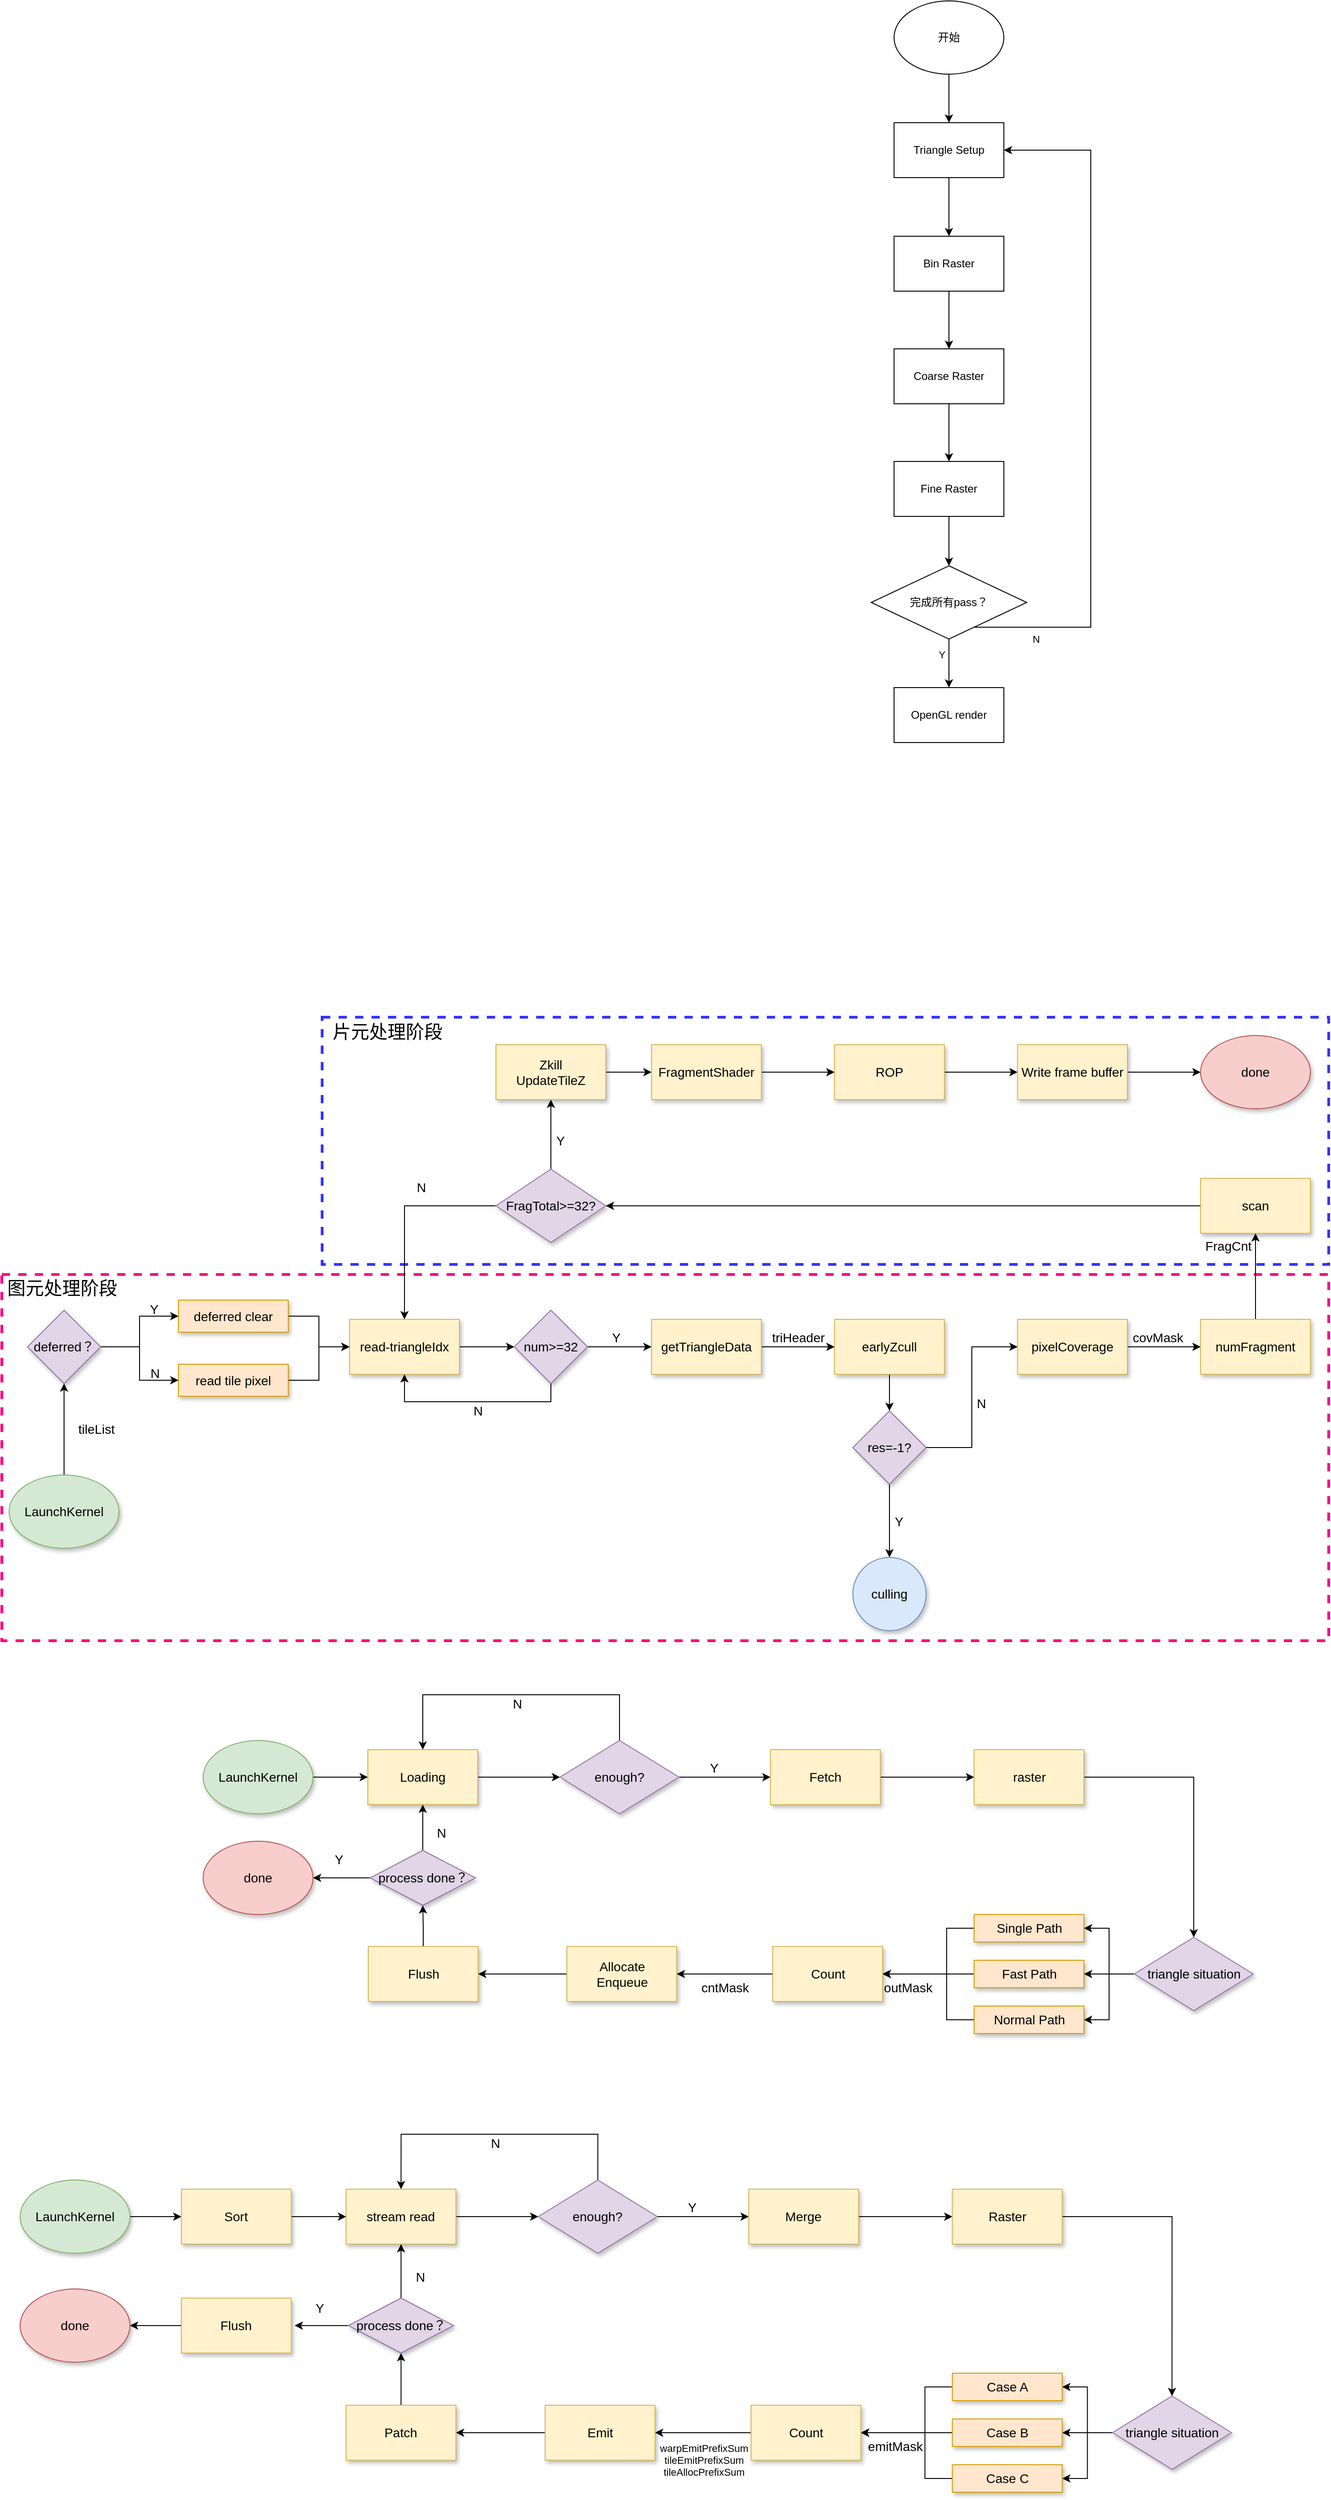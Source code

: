<mxfile version="24.4.0" type="github">
  <diagram name="第 1 页" id="T6Q55vg58bslfouwRuF3">
    <mxGraphModel dx="2853" dy="3483" grid="1" gridSize="10" guides="1" tooltips="1" connect="1" arrows="1" fold="1" page="1" pageScale="1" pageWidth="827" pageHeight="1169" math="0" shadow="0">
      <root>
        <mxCell id="0" />
        <mxCell id="1" parent="0" />
        <mxCell id="cYD1kUWtaqBJWbCLBcX3-14" value="" style="rounded=0;whiteSpace=wrap;html=1;gradientColor=none;fillColor=none;dashed=1;strokeWidth=3;strokeColor=#FF0080;" parent="1" vertex="1">
          <mxGeometry x="-380" y="191" width="1450" height="400" as="geometry" />
        </mxCell>
        <mxCell id="cYD1kUWtaqBJWbCLBcX3-15" value="" style="rounded=0;whiteSpace=wrap;html=1;gradientColor=none;fillColor=none;dashed=1;strokeWidth=3;strokeColor=#3333FF;" parent="1" vertex="1">
          <mxGeometry x="-30" y="-90" width="1100" height="270" as="geometry" />
        </mxCell>
        <mxCell id="O7zSQvzKoPBCbMSIORTm-7" value="" style="edgeStyle=orthogonalEdgeStyle;rounded=0;orthogonalLoop=1;jettySize=auto;html=1;fontSize=14;" parent="1" source="O7zSQvzKoPBCbMSIORTm-1" target="O7zSQvzKoPBCbMSIORTm-6" edge="1">
          <mxGeometry relative="1" as="geometry" />
        </mxCell>
        <mxCell id="O7zSQvzKoPBCbMSIORTm-1" value="read-triangleIdx" style="rounded=0;whiteSpace=wrap;html=1;fillColor=#fff2cc;strokeColor=#d6b656;shadow=1;fontSize=14;" parent="1" vertex="1">
          <mxGeometry y="240" width="120" height="60" as="geometry" />
        </mxCell>
        <mxCell id="O7zSQvzKoPBCbMSIORTm-14" value="" style="edgeStyle=orthogonalEdgeStyle;rounded=0;orthogonalLoop=1;jettySize=auto;html=1;fontSize=14;" parent="1" source="O7zSQvzKoPBCbMSIORTm-2" target="O7zSQvzKoPBCbMSIORTm-13" edge="1">
          <mxGeometry relative="1" as="geometry" />
        </mxCell>
        <mxCell id="O7zSQvzKoPBCbMSIORTm-20" value="triHeader" style="edgeLabel;html=1;align=center;verticalAlign=middle;resizable=0;points=[];labelBackgroundColor=none;fontSize=14;" parent="O7zSQvzKoPBCbMSIORTm-14" vertex="1" connectable="0">
          <mxGeometry x="-0.121" y="2" relative="1" as="geometry">
            <mxPoint x="5" y="-8" as="offset" />
          </mxGeometry>
        </mxCell>
        <mxCell id="O7zSQvzKoPBCbMSIORTm-2" value="getTriangleData" style="rounded=0;whiteSpace=wrap;html=1;fillColor=#fff2cc;strokeColor=#d6b656;shadow=1;fontSize=14;" parent="1" vertex="1">
          <mxGeometry x="330" y="240" width="120" height="60" as="geometry" />
        </mxCell>
        <mxCell id="O7zSQvzKoPBCbMSIORTm-8" style="edgeStyle=orthogonalEdgeStyle;rounded=0;orthogonalLoop=1;jettySize=auto;html=1;entryX=0.5;entryY=1;entryDx=0;entryDy=0;exitX=0.5;exitY=1;exitDx=0;exitDy=0;fontSize=14;" parent="1" source="O7zSQvzKoPBCbMSIORTm-6" target="O7zSQvzKoPBCbMSIORTm-1" edge="1">
          <mxGeometry relative="1" as="geometry">
            <mxPoint x="250" y="320" as="sourcePoint" />
            <mxPoint x="90" y="350" as="targetPoint" />
          </mxGeometry>
        </mxCell>
        <mxCell id="O7zSQvzKoPBCbMSIORTm-10" value="N" style="edgeLabel;html=1;align=center;verticalAlign=middle;resizable=0;points=[];labelBackgroundColor=none;fontSize=14;" parent="O7zSQvzKoPBCbMSIORTm-8" vertex="1" connectable="0">
          <mxGeometry x="0.051" y="-3" relative="1" as="geometry">
            <mxPoint x="10" y="13" as="offset" />
          </mxGeometry>
        </mxCell>
        <mxCell id="O7zSQvzKoPBCbMSIORTm-11" value="" style="edgeStyle=orthogonalEdgeStyle;rounded=0;orthogonalLoop=1;jettySize=auto;html=1;fontSize=14;" parent="1" source="O7zSQvzKoPBCbMSIORTm-6" target="O7zSQvzKoPBCbMSIORTm-2" edge="1">
          <mxGeometry relative="1" as="geometry" />
        </mxCell>
        <mxCell id="O7zSQvzKoPBCbMSIORTm-12" value="Y" style="edgeLabel;html=1;align=center;verticalAlign=middle;resizable=0;points=[];labelBackgroundColor=none;fontSize=14;" parent="O7zSQvzKoPBCbMSIORTm-11" vertex="1" connectable="0">
          <mxGeometry x="0.065" y="-1" relative="1" as="geometry">
            <mxPoint x="-7" y="-11" as="offset" />
          </mxGeometry>
        </mxCell>
        <mxCell id="O7zSQvzKoPBCbMSIORTm-6" value="num&amp;gt;=32" style="rhombus;whiteSpace=wrap;html=1;rounded=0;fillColor=#e1d5e7;strokeColor=#9673a6;shadow=1;fontSize=14;" parent="1" vertex="1">
          <mxGeometry x="180" y="230" width="80" height="80" as="geometry" />
        </mxCell>
        <mxCell id="O7zSQvzKoPBCbMSIORTm-19" value="" style="edgeStyle=orthogonalEdgeStyle;rounded=0;orthogonalLoop=1;jettySize=auto;html=1;fontSize=14;" parent="1" source="O7zSQvzKoPBCbMSIORTm-13" target="O7zSQvzKoPBCbMSIORTm-18" edge="1">
          <mxGeometry relative="1" as="geometry" />
        </mxCell>
        <mxCell id="O7zSQvzKoPBCbMSIORTm-13" value="earlyZcull" style="rounded=0;whiteSpace=wrap;html=1;fillColor=#fff2cc;strokeColor=#d6b656;shadow=1;fontSize=14;" parent="1" vertex="1">
          <mxGeometry x="530" y="240" width="120" height="60" as="geometry" />
        </mxCell>
        <mxCell id="O7zSQvzKoPBCbMSIORTm-27" value="" style="edgeStyle=orthogonalEdgeStyle;rounded=0;orthogonalLoop=1;jettySize=auto;html=1;fontSize=14;" parent="1" source="O7zSQvzKoPBCbMSIORTm-15" target="O7zSQvzKoPBCbMSIORTm-26" edge="1">
          <mxGeometry relative="1" as="geometry" />
        </mxCell>
        <mxCell id="O7zSQvzKoPBCbMSIORTm-28" value="covMask" style="edgeLabel;html=1;align=center;verticalAlign=middle;resizable=0;points=[];labelBackgroundColor=none;fontSize=14;" parent="O7zSQvzKoPBCbMSIORTm-27" vertex="1" connectable="0">
          <mxGeometry x="-0.172" y="-1" relative="1" as="geometry">
            <mxPoint y="-11" as="offset" />
          </mxGeometry>
        </mxCell>
        <mxCell id="O7zSQvzKoPBCbMSIORTm-15" value="pixelCoverage" style="rounded=0;whiteSpace=wrap;html=1;fillColor=#fff2cc;strokeColor=#d6b656;shadow=1;fontSize=14;" parent="1" vertex="1">
          <mxGeometry x="730" y="240" width="120" height="60" as="geometry" />
        </mxCell>
        <mxCell id="O7zSQvzKoPBCbMSIORTm-21" style="edgeStyle=orthogonalEdgeStyle;rounded=0;orthogonalLoop=1;jettySize=auto;html=1;entryX=0;entryY=0.5;entryDx=0;entryDy=0;fontSize=14;" parent="1" source="O7zSQvzKoPBCbMSIORTm-18" target="O7zSQvzKoPBCbMSIORTm-15" edge="1">
          <mxGeometry relative="1" as="geometry">
            <mxPoint x="710" y="320" as="targetPoint" />
          </mxGeometry>
        </mxCell>
        <mxCell id="O7zSQvzKoPBCbMSIORTm-25" value="N" style="edgeLabel;html=1;align=center;verticalAlign=middle;resizable=0;points=[];labelBackgroundColor=none;fontSize=14;" parent="O7zSQvzKoPBCbMSIORTm-21" vertex="1" connectable="0">
          <mxGeometry x="-0.064" y="-1" relative="1" as="geometry">
            <mxPoint x="9" as="offset" />
          </mxGeometry>
        </mxCell>
        <mxCell id="O7zSQvzKoPBCbMSIORTm-23" value="" style="edgeStyle=orthogonalEdgeStyle;rounded=0;orthogonalLoop=1;jettySize=auto;html=1;fontSize=14;" parent="1" source="O7zSQvzKoPBCbMSIORTm-18" target="O7zSQvzKoPBCbMSIORTm-22" edge="1">
          <mxGeometry relative="1" as="geometry" />
        </mxCell>
        <mxCell id="O7zSQvzKoPBCbMSIORTm-24" value="Y" style="edgeLabel;html=1;align=center;verticalAlign=middle;resizable=0;points=[];labelBackgroundColor=none;fontSize=14;" parent="O7zSQvzKoPBCbMSIORTm-23" vertex="1" connectable="0">
          <mxGeometry x="0.007" relative="1" as="geometry">
            <mxPoint x="10" as="offset" />
          </mxGeometry>
        </mxCell>
        <mxCell id="O7zSQvzKoPBCbMSIORTm-18" value="res=-1?" style="rhombus;whiteSpace=wrap;html=1;rounded=0;fillColor=#e1d5e7;strokeColor=#9673a6;shadow=1;fontSize=14;" parent="1" vertex="1">
          <mxGeometry x="550" y="340" width="80" height="80" as="geometry" />
        </mxCell>
        <mxCell id="O7zSQvzKoPBCbMSIORTm-22" value="culling" style="ellipse;whiteSpace=wrap;html=1;rounded=0;fillColor=#dae8fc;strokeColor=#6c8ebf;shadow=1;fontSize=14;" parent="1" vertex="1">
          <mxGeometry x="550" y="500" width="80" height="80" as="geometry" />
        </mxCell>
        <mxCell id="O7zSQvzKoPBCbMSIORTm-30" value="" style="edgeStyle=orthogonalEdgeStyle;rounded=0;orthogonalLoop=1;jettySize=auto;html=1;fontSize=14;" parent="1" source="O7zSQvzKoPBCbMSIORTm-26" target="O7zSQvzKoPBCbMSIORTm-29" edge="1">
          <mxGeometry relative="1" as="geometry" />
        </mxCell>
        <mxCell id="O7zSQvzKoPBCbMSIORTm-31" value="FragCnt" style="edgeLabel;html=1;align=center;verticalAlign=middle;resizable=0;points=[];labelBackgroundColor=none;fontSize=14;" parent="O7zSQvzKoPBCbMSIORTm-30" vertex="1" connectable="0">
          <mxGeometry x="-0.053" y="3" relative="1" as="geometry">
            <mxPoint x="-27" y="-36" as="offset" />
          </mxGeometry>
        </mxCell>
        <mxCell id="O7zSQvzKoPBCbMSIORTm-26" value="numFragment" style="rounded=0;whiteSpace=wrap;html=1;fillColor=#fff2cc;strokeColor=#d6b656;shadow=1;fontSize=14;" parent="1" vertex="1">
          <mxGeometry x="930" y="240" width="120" height="60" as="geometry" />
        </mxCell>
        <mxCell id="O7zSQvzKoPBCbMSIORTm-34" value="" style="edgeStyle=orthogonalEdgeStyle;rounded=0;orthogonalLoop=1;jettySize=auto;html=1;fontSize=14;" parent="1" source="O7zSQvzKoPBCbMSIORTm-29" target="O7zSQvzKoPBCbMSIORTm-33" edge="1">
          <mxGeometry relative="1" as="geometry" />
        </mxCell>
        <mxCell id="O7zSQvzKoPBCbMSIORTm-29" value="scan" style="rounded=0;whiteSpace=wrap;html=1;fillColor=#fff2cc;strokeColor=#d6b656;shadow=1;fontSize=14;" parent="1" vertex="1">
          <mxGeometry x="930" y="86" width="120" height="60" as="geometry" />
        </mxCell>
        <mxCell id="O7zSQvzKoPBCbMSIORTm-35" style="edgeStyle=orthogonalEdgeStyle;rounded=0;orthogonalLoop=1;jettySize=auto;html=1;entryX=0.5;entryY=0;entryDx=0;entryDy=0;fontSize=14;" parent="1" source="O7zSQvzKoPBCbMSIORTm-33" target="O7zSQvzKoPBCbMSIORTm-1" edge="1">
          <mxGeometry relative="1" as="geometry" />
        </mxCell>
        <mxCell id="O7zSQvzKoPBCbMSIORTm-37" value="N" style="edgeLabel;html=1;align=center;verticalAlign=middle;resizable=0;points=[];labelBackgroundColor=none;fontSize=14;" parent="O7zSQvzKoPBCbMSIORTm-35" vertex="1" connectable="0">
          <mxGeometry x="-0.269" relative="1" as="geometry">
            <mxPoint y="-20" as="offset" />
          </mxGeometry>
        </mxCell>
        <mxCell id="O7zSQvzKoPBCbMSIORTm-39" value="" style="edgeStyle=orthogonalEdgeStyle;rounded=0;orthogonalLoop=1;jettySize=auto;html=1;exitX=0.5;exitY=0;exitDx=0;exitDy=0;fontSize=14;" parent="1" source="O7zSQvzKoPBCbMSIORTm-33" target="O7zSQvzKoPBCbMSIORTm-38" edge="1">
          <mxGeometry relative="1" as="geometry" />
        </mxCell>
        <mxCell id="O7zSQvzKoPBCbMSIORTm-52" value="Y" style="edgeLabel;html=1;align=center;verticalAlign=middle;resizable=0;points=[];labelBackgroundColor=none;fontSize=14;" parent="O7zSQvzKoPBCbMSIORTm-39" vertex="1" connectable="0">
          <mxGeometry x="-0.178" y="-1" relative="1" as="geometry">
            <mxPoint x="9" as="offset" />
          </mxGeometry>
        </mxCell>
        <mxCell id="O7zSQvzKoPBCbMSIORTm-33" value="FragTotal&amp;gt;=32?" style="rhombus;whiteSpace=wrap;html=1;rounded=0;fillColor=#e1d5e7;strokeColor=#9673a6;shadow=1;fontSize=14;" parent="1" vertex="1">
          <mxGeometry x="160" y="76" width="120" height="80" as="geometry" />
        </mxCell>
        <mxCell id="O7zSQvzKoPBCbMSIORTm-43" value="" style="edgeStyle=orthogonalEdgeStyle;rounded=0;orthogonalLoop=1;jettySize=auto;html=1;fontSize=14;" parent="1" source="O7zSQvzKoPBCbMSIORTm-38" target="O7zSQvzKoPBCbMSIORTm-42" edge="1">
          <mxGeometry relative="1" as="geometry" />
        </mxCell>
        <mxCell id="O7zSQvzKoPBCbMSIORTm-38" value="Zkill&lt;div style=&quot;font-size: 14px;&quot;&gt;UpdateTileZ&lt;/div&gt;" style="whiteSpace=wrap;html=1;rounded=0;fillColor=#fff2cc;strokeColor=#d6b656;shadow=1;fontSize=14;" parent="1" vertex="1">
          <mxGeometry x="160" y="-60" width="120" height="60" as="geometry" />
        </mxCell>
        <mxCell id="O7zSQvzKoPBCbMSIORTm-45" value="" style="edgeStyle=orthogonalEdgeStyle;rounded=0;orthogonalLoop=1;jettySize=auto;html=1;fontSize=14;" parent="1" source="O7zSQvzKoPBCbMSIORTm-42" target="O7zSQvzKoPBCbMSIORTm-44" edge="1">
          <mxGeometry relative="1" as="geometry" />
        </mxCell>
        <mxCell id="O7zSQvzKoPBCbMSIORTm-42" value="FragmentShader" style="whiteSpace=wrap;html=1;rounded=0;fillColor=#fff2cc;strokeColor=#d6b656;shadow=1;fontSize=14;" parent="1" vertex="1">
          <mxGeometry x="330" y="-60" width="120" height="60" as="geometry" />
        </mxCell>
        <mxCell id="cYD1kUWtaqBJWbCLBcX3-10" value="" style="edgeStyle=orthogonalEdgeStyle;rounded=0;orthogonalLoop=1;jettySize=auto;html=1;fontSize=14;" parent="1" source="O7zSQvzKoPBCbMSIORTm-44" target="cYD1kUWtaqBJWbCLBcX3-9" edge="1">
          <mxGeometry relative="1" as="geometry" />
        </mxCell>
        <mxCell id="O7zSQvzKoPBCbMSIORTm-44" value="ROP" style="whiteSpace=wrap;html=1;rounded=0;fillColor=#fff2cc;strokeColor=#d6b656;shadow=1;fontSize=14;" parent="1" vertex="1">
          <mxGeometry x="530" y="-60" width="120" height="60" as="geometry" />
        </mxCell>
        <mxCell id="O7zSQvzKoPBCbMSIORTm-49" value="" style="edgeStyle=orthogonalEdgeStyle;rounded=0;orthogonalLoop=1;jettySize=auto;html=1;exitX=0.5;exitY=0;exitDx=0;exitDy=0;entryX=0.5;entryY=1;entryDx=0;entryDy=0;fontSize=14;" parent="1" source="O7zSQvzKoPBCbMSIORTm-48" target="cYD1kUWtaqBJWbCLBcX3-6" edge="1">
          <mxGeometry relative="1" as="geometry">
            <mxPoint x="-297" y="330" as="targetPoint" />
          </mxGeometry>
        </mxCell>
        <mxCell id="O7zSQvzKoPBCbMSIORTm-57" value="tileList" style="edgeLabel;html=1;align=center;verticalAlign=middle;resizable=0;points=[];labelBackgroundColor=none;fontSize=14;" parent="O7zSQvzKoPBCbMSIORTm-49" vertex="1" connectable="0">
          <mxGeometry x="0.217" y="-2" relative="1" as="geometry">
            <mxPoint x="33" y="11" as="offset" />
          </mxGeometry>
        </mxCell>
        <mxCell id="O7zSQvzKoPBCbMSIORTm-48" value="LaunchKernel" style="ellipse;whiteSpace=wrap;html=1;fillColor=#d5e8d4;strokeColor=#82b366;shadow=1;fontSize=14;" parent="1" vertex="1">
          <mxGeometry x="-372" y="410" width="120" height="80" as="geometry" />
        </mxCell>
        <mxCell id="O7zSQvzKoPBCbMSIORTm-50" value="done" style="ellipse;whiteSpace=wrap;html=1;fillColor=#f8cecc;strokeColor=#b85450;shadow=1;fontSize=14;" parent="1" vertex="1">
          <mxGeometry x="930" y="-70" width="120" height="80" as="geometry" />
        </mxCell>
        <mxCell id="MLCowIscCtF2YX59dcxo-18" value="" style="edgeStyle=orthogonalEdgeStyle;rounded=0;orthogonalLoop=1;jettySize=auto;html=1;" parent="1" source="MLCowIscCtF2YX59dcxo-1" target="MLCowIscCtF2YX59dcxo-2" edge="1">
          <mxGeometry relative="1" as="geometry" />
        </mxCell>
        <mxCell id="MLCowIscCtF2YX59dcxo-1" value="开始" style="ellipse;whiteSpace=wrap;html=1;" parent="1" vertex="1">
          <mxGeometry x="595" y="-1200" width="120" height="80" as="geometry" />
        </mxCell>
        <mxCell id="MLCowIscCtF2YX59dcxo-5" value="" style="edgeStyle=orthogonalEdgeStyle;rounded=0;orthogonalLoop=1;jettySize=auto;html=1;" parent="1" source="MLCowIscCtF2YX59dcxo-2" target="MLCowIscCtF2YX59dcxo-4" edge="1">
          <mxGeometry relative="1" as="geometry" />
        </mxCell>
        <mxCell id="MLCowIscCtF2YX59dcxo-2" value="Triangle Setup" style="whiteSpace=wrap;html=1;" parent="1" vertex="1">
          <mxGeometry x="595" y="-1067" width="120" height="60" as="geometry" />
        </mxCell>
        <mxCell id="MLCowIscCtF2YX59dcxo-7" value="" style="edgeStyle=orthogonalEdgeStyle;rounded=0;orthogonalLoop=1;jettySize=auto;html=1;" parent="1" source="MLCowIscCtF2YX59dcxo-4" target="MLCowIscCtF2YX59dcxo-6" edge="1">
          <mxGeometry relative="1" as="geometry" />
        </mxCell>
        <mxCell id="MLCowIscCtF2YX59dcxo-4" value="Bin Raster" style="whiteSpace=wrap;html=1;" parent="1" vertex="1">
          <mxGeometry x="595" y="-943" width="120" height="60" as="geometry" />
        </mxCell>
        <mxCell id="MLCowIscCtF2YX59dcxo-9" value="" style="edgeStyle=orthogonalEdgeStyle;rounded=0;orthogonalLoop=1;jettySize=auto;html=1;" parent="1" source="MLCowIscCtF2YX59dcxo-6" target="MLCowIscCtF2YX59dcxo-8" edge="1">
          <mxGeometry relative="1" as="geometry" />
        </mxCell>
        <mxCell id="MLCowIscCtF2YX59dcxo-6" value="Coarse Raster" style="whiteSpace=wrap;html=1;" parent="1" vertex="1">
          <mxGeometry x="595" y="-820" width="120" height="60" as="geometry" />
        </mxCell>
        <mxCell id="MLCowIscCtF2YX59dcxo-11" value="" style="edgeStyle=orthogonalEdgeStyle;rounded=0;orthogonalLoop=1;jettySize=auto;html=1;" parent="1" source="MLCowIscCtF2YX59dcxo-8" target="MLCowIscCtF2YX59dcxo-10" edge="1">
          <mxGeometry relative="1" as="geometry" />
        </mxCell>
        <mxCell id="MLCowIscCtF2YX59dcxo-8" value="Fine Raster" style="whiteSpace=wrap;html=1;" parent="1" vertex="1">
          <mxGeometry x="595" y="-697" width="120" height="60" as="geometry" />
        </mxCell>
        <mxCell id="MLCowIscCtF2YX59dcxo-15" value="" style="edgeStyle=orthogonalEdgeStyle;rounded=0;orthogonalLoop=1;jettySize=auto;html=1;" parent="1" source="MLCowIscCtF2YX59dcxo-10" target="MLCowIscCtF2YX59dcxo-14" edge="1">
          <mxGeometry relative="1" as="geometry" />
        </mxCell>
        <mxCell id="MLCowIscCtF2YX59dcxo-17" value="Y" style="edgeLabel;html=1;align=center;verticalAlign=middle;resizable=0;points=[];labelBackgroundColor=none;" parent="MLCowIscCtF2YX59dcxo-15" vertex="1" connectable="0">
          <mxGeometry x="-0.055" y="2" relative="1" as="geometry">
            <mxPoint x="-10" y="-8" as="offset" />
          </mxGeometry>
        </mxCell>
        <mxCell id="MLCowIscCtF2YX59dcxo-19" style="edgeStyle=orthogonalEdgeStyle;rounded=0;orthogonalLoop=1;jettySize=auto;html=1;entryX=1;entryY=0.5;entryDx=0;entryDy=0;" parent="1" source="MLCowIscCtF2YX59dcxo-10" target="MLCowIscCtF2YX59dcxo-2" edge="1">
          <mxGeometry relative="1" as="geometry">
            <mxPoint x="750" y="-1010" as="targetPoint" />
            <Array as="points">
              <mxPoint x="810" y="-516" />
              <mxPoint x="810" y="-1037" />
            </Array>
          </mxGeometry>
        </mxCell>
        <mxCell id="MLCowIscCtF2YX59dcxo-20" value="N" style="edgeLabel;html=1;align=center;verticalAlign=middle;resizable=0;points=[];labelBackgroundColor=none;" parent="MLCowIscCtF2YX59dcxo-19" vertex="1" connectable="0">
          <mxGeometry x="-0.606" y="2" relative="1" as="geometry">
            <mxPoint x="-58" y="32" as="offset" />
          </mxGeometry>
        </mxCell>
        <mxCell id="MLCowIscCtF2YX59dcxo-10" value="完成所有pass？" style="rhombus;whiteSpace=wrap;html=1;" parent="1" vertex="1">
          <mxGeometry x="570" y="-583" width="170" height="80" as="geometry" />
        </mxCell>
        <mxCell id="MLCowIscCtF2YX59dcxo-14" value="OpenGL render" style="whiteSpace=wrap;html=1;" parent="1" vertex="1">
          <mxGeometry x="595" y="-450" width="120" height="60" as="geometry" />
        </mxCell>
        <mxCell id="c0jOyY1ebG1TVOm1i-c7-7" value="" style="edgeStyle=orthogonalEdgeStyle;rounded=0;orthogonalLoop=1;jettySize=auto;html=1;labelBackgroundColor=none;textShadow=0;fontSize=14;" parent="1" source="c0jOyY1ebG1TVOm1i-c7-1" target="c0jOyY1ebG1TVOm1i-c7-2" edge="1">
          <mxGeometry relative="1" as="geometry" />
        </mxCell>
        <mxCell id="c0jOyY1ebG1TVOm1i-c7-1" value="LaunchKernel" style="ellipse;whiteSpace=wrap;html=1;fillColor=#d5e8d4;strokeColor=#82b366;labelBackgroundColor=none;textShadow=0;shadow=1;fontSize=14;" parent="1" vertex="1">
          <mxGeometry x="-160" y="700" width="120" height="80" as="geometry" />
        </mxCell>
        <mxCell id="c0jOyY1ebG1TVOm1i-c7-4" value="" style="edgeStyle=orthogonalEdgeStyle;rounded=0;orthogonalLoop=1;jettySize=auto;html=1;labelBackgroundColor=none;textShadow=0;fontSize=14;" parent="1" source="c0jOyY1ebG1TVOm1i-c7-2" target="c0jOyY1ebG1TVOm1i-c7-3" edge="1">
          <mxGeometry relative="1" as="geometry" />
        </mxCell>
        <mxCell id="c0jOyY1ebG1TVOm1i-c7-2" value="Loading" style="rounded=0;whiteSpace=wrap;html=1;fillColor=#fff2cc;strokeColor=#d6b656;labelBackgroundColor=none;textShadow=0;shadow=1;fontSize=14;" parent="1" vertex="1">
          <mxGeometry x="20" y="710" width="120" height="60" as="geometry" />
        </mxCell>
        <mxCell id="c0jOyY1ebG1TVOm1i-c7-5" style="edgeStyle=orthogonalEdgeStyle;rounded=0;orthogonalLoop=1;jettySize=auto;html=1;entryX=0.5;entryY=0;entryDx=0;entryDy=0;exitX=0.5;exitY=0;exitDx=0;exitDy=0;labelBackgroundColor=none;textShadow=0;fontSize=14;" parent="1" source="c0jOyY1ebG1TVOm1i-c7-3" target="c0jOyY1ebG1TVOm1i-c7-2" edge="1">
          <mxGeometry relative="1" as="geometry">
            <mxPoint x="380" y="670" as="sourcePoint" />
            <Array as="points">
              <mxPoint x="295" y="650" />
              <mxPoint x="80" y="650" />
            </Array>
          </mxGeometry>
        </mxCell>
        <mxCell id="c0jOyY1ebG1TVOm1i-c7-6" value="N" style="edgeLabel;html=1;align=center;verticalAlign=middle;resizable=0;points=[];labelBackgroundColor=none;textShadow=0;fontSize=14;" parent="c0jOyY1ebG1TVOm1i-c7-5" vertex="1" connectable="0">
          <mxGeometry x="0.031" y="-1" relative="1" as="geometry">
            <mxPoint x="5" y="11" as="offset" />
          </mxGeometry>
        </mxCell>
        <mxCell id="c0jOyY1ebG1TVOm1i-c7-9" value="" style="edgeStyle=orthogonalEdgeStyle;rounded=0;orthogonalLoop=1;jettySize=auto;html=1;labelBackgroundColor=none;textShadow=0;fontSize=14;" parent="1" source="c0jOyY1ebG1TVOm1i-c7-3" target="c0jOyY1ebG1TVOm1i-c7-8" edge="1">
          <mxGeometry relative="1" as="geometry" />
        </mxCell>
        <mxCell id="c0jOyY1ebG1TVOm1i-c7-10" value="Y" style="edgeLabel;html=1;align=center;verticalAlign=middle;resizable=0;points=[];labelBackgroundColor=none;textShadow=0;fontSize=14;" parent="c0jOyY1ebG1TVOm1i-c7-9" vertex="1" connectable="0">
          <mxGeometry x="-0.251" y="-1" relative="1" as="geometry">
            <mxPoint y="-11" as="offset" />
          </mxGeometry>
        </mxCell>
        <mxCell id="c0jOyY1ebG1TVOm1i-c7-3" value="enough?" style="rhombus;whiteSpace=wrap;html=1;rounded=0;fillColor=#e1d5e7;strokeColor=#9673a6;labelBackgroundColor=none;textShadow=0;shadow=1;fontSize=14;" parent="1" vertex="1">
          <mxGeometry x="230" y="700" width="130" height="80" as="geometry" />
        </mxCell>
        <mxCell id="c0jOyY1ebG1TVOm1i-c7-12" value="" style="edgeStyle=orthogonalEdgeStyle;rounded=0;orthogonalLoop=1;jettySize=auto;html=1;labelBackgroundColor=none;textShadow=0;fontSize=14;" parent="1" source="c0jOyY1ebG1TVOm1i-c7-8" target="c0jOyY1ebG1TVOm1i-c7-11" edge="1">
          <mxGeometry relative="1" as="geometry" />
        </mxCell>
        <mxCell id="c0jOyY1ebG1TVOm1i-c7-8" value="Fetch" style="rounded=0;whiteSpace=wrap;html=1;fillColor=#fff2cc;strokeColor=#d6b656;labelBackgroundColor=none;textShadow=0;shadow=1;fontSize=14;" parent="1" vertex="1">
          <mxGeometry x="460" y="710" width="120" height="60" as="geometry" />
        </mxCell>
        <mxCell id="c0jOyY1ebG1TVOm1i-c7-17" style="edgeStyle=orthogonalEdgeStyle;rounded=0;orthogonalLoop=1;jettySize=auto;html=1;exitX=1;exitY=0.5;exitDx=0;exitDy=0;entryX=0.5;entryY=0;entryDx=0;entryDy=0;labelBackgroundColor=none;textShadow=0;fontSize=14;" parent="1" source="c0jOyY1ebG1TVOm1i-c7-11" target="c0jOyY1ebG1TVOm1i-c7-16" edge="1">
          <mxGeometry relative="1" as="geometry">
            <mxPoint x="952.5" y="915" as="targetPoint" />
          </mxGeometry>
        </mxCell>
        <mxCell id="c0jOyY1ebG1TVOm1i-c7-11" value="raster" style="rounded=0;whiteSpace=wrap;html=1;fillColor=#fff2cc;strokeColor=#d6b656;labelBackgroundColor=none;textShadow=0;shadow=1;fontSize=14;" parent="1" vertex="1">
          <mxGeometry x="682.5" y="710" width="120" height="60" as="geometry" />
        </mxCell>
        <mxCell id="c0jOyY1ebG1TVOm1i-c7-21" style="edgeStyle=orthogonalEdgeStyle;rounded=0;orthogonalLoop=1;jettySize=auto;html=1;exitX=0;exitY=0.5;exitDx=0;exitDy=0;entryX=1;entryY=0.5;entryDx=0;entryDy=0;labelBackgroundColor=none;textShadow=0;fontSize=14;" parent="1" source="c0jOyY1ebG1TVOm1i-c7-16" target="c0jOyY1ebG1TVOm1i-c7-19" edge="1">
          <mxGeometry relative="1" as="geometry">
            <mxPoint x="887.5" y="955" as="sourcePoint" />
          </mxGeometry>
        </mxCell>
        <mxCell id="c0jOyY1ebG1TVOm1i-c7-22" style="edgeStyle=orthogonalEdgeStyle;rounded=0;orthogonalLoop=1;jettySize=auto;html=1;exitX=0;exitY=0.5;exitDx=0;exitDy=0;entryX=1;entryY=0.5;entryDx=0;entryDy=0;labelBackgroundColor=none;textShadow=0;fontSize=14;" parent="1" source="c0jOyY1ebG1TVOm1i-c7-16" target="c0jOyY1ebG1TVOm1i-c7-18" edge="1">
          <mxGeometry relative="1" as="geometry">
            <mxPoint x="920" y="935" as="sourcePoint" />
          </mxGeometry>
        </mxCell>
        <mxCell id="c0jOyY1ebG1TVOm1i-c7-23" style="edgeStyle=orthogonalEdgeStyle;rounded=0;orthogonalLoop=1;jettySize=auto;html=1;exitX=0;exitY=0.5;exitDx=0;exitDy=0;entryX=1;entryY=0.5;entryDx=0;entryDy=0;labelBackgroundColor=none;textShadow=0;fontSize=14;" parent="1" source="c0jOyY1ebG1TVOm1i-c7-16" target="c0jOyY1ebG1TVOm1i-c7-20" edge="1">
          <mxGeometry relative="1" as="geometry">
            <mxPoint x="920" y="975" as="sourcePoint" />
          </mxGeometry>
        </mxCell>
        <mxCell id="c0jOyY1ebG1TVOm1i-c7-16" value="triangle situation" style="rhombus;whiteSpace=wrap;html=1;rounded=0;fillColor=#e1d5e7;strokeColor=#9673a6;labelBackgroundColor=none;textShadow=0;shadow=1;fontSize=14;" parent="1" vertex="1">
          <mxGeometry x="857.5" y="915" width="130" height="80" as="geometry" />
        </mxCell>
        <mxCell id="c0jOyY1ebG1TVOm1i-c7-25" style="edgeStyle=orthogonalEdgeStyle;rounded=0;orthogonalLoop=1;jettySize=auto;html=1;exitX=0;exitY=0.5;exitDx=0;exitDy=0;entryX=1;entryY=0.5;entryDx=0;entryDy=0;labelBackgroundColor=none;textShadow=0;fontSize=14;" parent="1" source="c0jOyY1ebG1TVOm1i-c7-18" target="c0jOyY1ebG1TVOm1i-c7-24" edge="1">
          <mxGeometry relative="1" as="geometry">
            <Array as="points">
              <mxPoint x="652.5" y="905" />
              <mxPoint x="652.5" y="955" />
            </Array>
          </mxGeometry>
        </mxCell>
        <mxCell id="c0jOyY1ebG1TVOm1i-c7-18" value="Single Path" style="rounded=0;whiteSpace=wrap;html=1;fillColor=#ffe6cc;strokeColor=#d79b00;labelBackgroundColor=none;textShadow=0;shadow=1;fontSize=14;" parent="1" vertex="1">
          <mxGeometry x="682.5" y="890" width="120" height="30" as="geometry" />
        </mxCell>
        <mxCell id="c0jOyY1ebG1TVOm1i-c7-27" style="edgeStyle=orthogonalEdgeStyle;rounded=0;orthogonalLoop=1;jettySize=auto;html=1;exitX=0;exitY=0.5;exitDx=0;exitDy=0;entryX=1;entryY=0.5;entryDx=0;entryDy=0;labelBackgroundColor=none;textShadow=0;fontSize=14;" parent="1" source="c0jOyY1ebG1TVOm1i-c7-19" target="c0jOyY1ebG1TVOm1i-c7-24" edge="1">
          <mxGeometry relative="1" as="geometry" />
        </mxCell>
        <mxCell id="c0jOyY1ebG1TVOm1i-c7-19" value="Fast Path" style="rounded=0;whiteSpace=wrap;html=1;fillColor=#ffe6cc;strokeColor=#d79b00;labelBackgroundColor=none;textShadow=0;shadow=1;fontSize=14;" parent="1" vertex="1">
          <mxGeometry x="682.5" y="940" width="120" height="30" as="geometry" />
        </mxCell>
        <mxCell id="c0jOyY1ebG1TVOm1i-c7-29" style="edgeStyle=orthogonalEdgeStyle;rounded=0;orthogonalLoop=1;jettySize=auto;html=1;exitX=0;exitY=0.5;exitDx=0;exitDy=0;entryX=1;entryY=0.5;entryDx=0;entryDy=0;labelBackgroundColor=none;textShadow=0;fontSize=14;" parent="1" source="c0jOyY1ebG1TVOm1i-c7-20" target="c0jOyY1ebG1TVOm1i-c7-24" edge="1">
          <mxGeometry relative="1" as="geometry">
            <Array as="points">
              <mxPoint x="652.5" y="1005" />
              <mxPoint x="652.5" y="955" />
            </Array>
          </mxGeometry>
        </mxCell>
        <mxCell id="c0jOyY1ebG1TVOm1i-c7-30" value="outMask" style="edgeLabel;html=1;align=center;verticalAlign=middle;resizable=0;points=[];labelBackgroundColor=none;textShadow=0;fontSize=14;" parent="c0jOyY1ebG1TVOm1i-c7-29" vertex="1" connectable="0">
          <mxGeometry x="0.54" y="3" relative="1" as="geometry">
            <mxPoint x="-7" y="12" as="offset" />
          </mxGeometry>
        </mxCell>
        <mxCell id="c0jOyY1ebG1TVOm1i-c7-20" value="Normal Path" style="rounded=0;whiteSpace=wrap;html=1;fillColor=#ffe6cc;strokeColor=#d79b00;labelBackgroundColor=none;textShadow=0;shadow=1;fontSize=14;" parent="1" vertex="1">
          <mxGeometry x="682.5" y="990" width="120" height="30" as="geometry" />
        </mxCell>
        <mxCell id="c0jOyY1ebG1TVOm1i-c7-32" value="" style="edgeStyle=orthogonalEdgeStyle;rounded=0;orthogonalLoop=1;jettySize=auto;html=1;labelBackgroundColor=none;textShadow=0;fontSize=14;" parent="1" source="c0jOyY1ebG1TVOm1i-c7-24" target="c0jOyY1ebG1TVOm1i-c7-31" edge="1">
          <mxGeometry relative="1" as="geometry" />
        </mxCell>
        <mxCell id="c0jOyY1ebG1TVOm1i-c7-43" value="cntMask" style="edgeLabel;html=1;align=center;verticalAlign=middle;resizable=0;points=[];labelBackgroundColor=none;textShadow=0;fontSize=14;" parent="c0jOyY1ebG1TVOm1i-c7-32" vertex="1" connectable="0">
          <mxGeometry x="-0.057" y="4" relative="1" as="geometry">
            <mxPoint x="-3" y="11" as="offset" />
          </mxGeometry>
        </mxCell>
        <mxCell id="c0jOyY1ebG1TVOm1i-c7-24" value="Count" style="rounded=0;whiteSpace=wrap;html=1;fillColor=#fff2cc;strokeColor=#d6b656;labelBackgroundColor=none;textShadow=0;shadow=1;fontSize=14;" parent="1" vertex="1">
          <mxGeometry x="462.5" y="925" width="120" height="60" as="geometry" />
        </mxCell>
        <mxCell id="c0jOyY1ebG1TVOm1i-c7-34" value="" style="edgeStyle=orthogonalEdgeStyle;rounded=0;orthogonalLoop=1;jettySize=auto;html=1;labelBackgroundColor=none;textShadow=0;fontSize=14;" parent="1" source="c0jOyY1ebG1TVOm1i-c7-31" target="c0jOyY1ebG1TVOm1i-c7-33" edge="1">
          <mxGeometry relative="1" as="geometry" />
        </mxCell>
        <mxCell id="c0jOyY1ebG1TVOm1i-c7-31" value="Allocate&lt;div style=&quot;font-size: 14px;&quot;&gt;Enqueue&lt;/div&gt;" style="rounded=0;whiteSpace=wrap;html=1;fillColor=#fff2cc;strokeColor=#d6b656;labelBackgroundColor=none;textShadow=0;shadow=1;fontSize=14;" parent="1" vertex="1">
          <mxGeometry x="237.5" y="925" width="120" height="60" as="geometry" />
        </mxCell>
        <mxCell id="c0jOyY1ebG1TVOm1i-c7-38" value="" style="edgeStyle=orthogonalEdgeStyle;rounded=0;orthogonalLoop=1;jettySize=auto;html=1;labelBackgroundColor=none;textShadow=0;fontSize=14;" parent="1" source="c0jOyY1ebG1TVOm1i-c7-33" target="c0jOyY1ebG1TVOm1i-c7-35" edge="1">
          <mxGeometry relative="1" as="geometry" />
        </mxCell>
        <mxCell id="c0jOyY1ebG1TVOm1i-c7-33" value="Flush" style="rounded=0;whiteSpace=wrap;html=1;fillColor=#fff2cc;strokeColor=#d6b656;labelBackgroundColor=none;textShadow=0;shadow=1;fontSize=14;" parent="1" vertex="1">
          <mxGeometry x="20.5" y="925" width="120" height="60" as="geometry" />
        </mxCell>
        <mxCell id="c0jOyY1ebG1TVOm1i-c7-37" value="" style="edgeStyle=orthogonalEdgeStyle;rounded=0;orthogonalLoop=1;jettySize=auto;html=1;labelBackgroundColor=none;textShadow=0;fontSize=14;" parent="1" source="c0jOyY1ebG1TVOm1i-c7-35" target="c0jOyY1ebG1TVOm1i-c7-2" edge="1">
          <mxGeometry relative="1" as="geometry" />
        </mxCell>
        <mxCell id="c0jOyY1ebG1TVOm1i-c7-42" value="N" style="edgeLabel;html=1;align=center;verticalAlign=middle;resizable=0;points=[];labelBackgroundColor=none;textShadow=0;fontSize=14;" parent="c0jOyY1ebG1TVOm1i-c7-37" vertex="1" connectable="0">
          <mxGeometry x="-0.173" relative="1" as="geometry">
            <mxPoint x="20" y="1" as="offset" />
          </mxGeometry>
        </mxCell>
        <mxCell id="c0jOyY1ebG1TVOm1i-c7-40" value="" style="edgeStyle=orthogonalEdgeStyle;rounded=0;orthogonalLoop=1;jettySize=auto;html=1;labelBackgroundColor=none;textShadow=0;fontSize=14;" parent="1" source="c0jOyY1ebG1TVOm1i-c7-35" target="c0jOyY1ebG1TVOm1i-c7-39" edge="1">
          <mxGeometry relative="1" as="geometry" />
        </mxCell>
        <mxCell id="c0jOyY1ebG1TVOm1i-c7-41" value="Y" style="edgeLabel;html=1;align=center;verticalAlign=middle;resizable=0;points=[];labelBackgroundColor=none;textShadow=0;fontSize=14;" parent="c0jOyY1ebG1TVOm1i-c7-40" vertex="1" connectable="0">
          <mxGeometry x="0.104" relative="1" as="geometry">
            <mxPoint y="-20" as="offset" />
          </mxGeometry>
        </mxCell>
        <mxCell id="c0jOyY1ebG1TVOm1i-c7-35" value="process done？" style="rhombus;whiteSpace=wrap;html=1;rounded=0;fillColor=#e1d5e7;strokeColor=#9673a6;labelBackgroundColor=none;textShadow=0;shadow=1;fontSize=14;" parent="1" vertex="1">
          <mxGeometry x="22.5" y="820" width="115" height="60" as="geometry" />
        </mxCell>
        <mxCell id="c0jOyY1ebG1TVOm1i-c7-39" value="done" style="ellipse;whiteSpace=wrap;html=1;fillColor=#f8cecc;strokeColor=#b85450;labelBackgroundColor=none;textShadow=0;shadow=1;fontSize=14;" parent="1" vertex="1">
          <mxGeometry x="-160" y="810" width="120" height="80" as="geometry" />
        </mxCell>
        <mxCell id="c0jOyY1ebG1TVOm1i-c7-82" value="" style="edgeStyle=orthogonalEdgeStyle;rounded=0;orthogonalLoop=1;jettySize=auto;html=1;fontSize=14;" parent="1" source="c0jOyY1ebG1TVOm1i-c7-45" target="c0jOyY1ebG1TVOm1i-c7-81" edge="1">
          <mxGeometry relative="1" as="geometry" />
        </mxCell>
        <mxCell id="c0jOyY1ebG1TVOm1i-c7-45" value="LaunchKernel" style="ellipse;whiteSpace=wrap;html=1;fillColor=#d5e8d4;strokeColor=#82b366;labelBackgroundColor=none;textShadow=0;shadow=1;fontSize=14;" parent="1" vertex="1">
          <mxGeometry x="-360" y="1180" width="120" height="80" as="geometry" />
        </mxCell>
        <mxCell id="c0jOyY1ebG1TVOm1i-c7-46" value="" style="edgeStyle=orthogonalEdgeStyle;rounded=0;orthogonalLoop=1;jettySize=auto;html=1;labelBackgroundColor=none;textShadow=0;fontSize=14;" parent="1" source="c0jOyY1ebG1TVOm1i-c7-47" target="c0jOyY1ebG1TVOm1i-c7-52" edge="1">
          <mxGeometry relative="1" as="geometry" />
        </mxCell>
        <mxCell id="c0jOyY1ebG1TVOm1i-c7-47" value="stream read" style="rounded=0;whiteSpace=wrap;html=1;fillColor=#fff2cc;strokeColor=#d6b656;labelBackgroundColor=none;textShadow=0;shadow=1;fontSize=14;" parent="1" vertex="1">
          <mxGeometry x="-3.75" y="1190" width="120" height="60" as="geometry" />
        </mxCell>
        <mxCell id="c0jOyY1ebG1TVOm1i-c7-48" style="edgeStyle=orthogonalEdgeStyle;rounded=0;orthogonalLoop=1;jettySize=auto;html=1;entryX=0.5;entryY=0;entryDx=0;entryDy=0;exitX=0.5;exitY=0;exitDx=0;exitDy=0;labelBackgroundColor=none;textShadow=0;fontSize=14;" parent="1" source="c0jOyY1ebG1TVOm1i-c7-52" target="c0jOyY1ebG1TVOm1i-c7-47" edge="1">
          <mxGeometry relative="1" as="geometry">
            <mxPoint x="356.25" y="1150" as="sourcePoint" />
            <Array as="points">
              <mxPoint x="271.25" y="1130" />
              <mxPoint x="56.25" y="1130" />
            </Array>
          </mxGeometry>
        </mxCell>
        <mxCell id="c0jOyY1ebG1TVOm1i-c7-49" value="N" style="edgeLabel;html=1;align=center;verticalAlign=middle;resizable=0;points=[];labelBackgroundColor=none;textShadow=0;fontSize=14;" parent="c0jOyY1ebG1TVOm1i-c7-48" vertex="1" connectable="0">
          <mxGeometry x="0.031" y="-1" relative="1" as="geometry">
            <mxPoint x="5" y="11" as="offset" />
          </mxGeometry>
        </mxCell>
        <mxCell id="c0jOyY1ebG1TVOm1i-c7-50" value="" style="edgeStyle=orthogonalEdgeStyle;rounded=0;orthogonalLoop=1;jettySize=auto;html=1;labelBackgroundColor=none;textShadow=0;fontSize=14;" parent="1" source="c0jOyY1ebG1TVOm1i-c7-52" target="c0jOyY1ebG1TVOm1i-c7-54" edge="1">
          <mxGeometry relative="1" as="geometry" />
        </mxCell>
        <mxCell id="c0jOyY1ebG1TVOm1i-c7-51" value="Y" style="edgeLabel;html=1;align=center;verticalAlign=middle;resizable=0;points=[];labelBackgroundColor=none;textShadow=0;fontSize=14;" parent="c0jOyY1ebG1TVOm1i-c7-50" vertex="1" connectable="0">
          <mxGeometry x="-0.251" y="-1" relative="1" as="geometry">
            <mxPoint y="-11" as="offset" />
          </mxGeometry>
        </mxCell>
        <mxCell id="c0jOyY1ebG1TVOm1i-c7-52" value="enough?" style="rhombus;whiteSpace=wrap;html=1;rounded=0;fillColor=#e1d5e7;strokeColor=#9673a6;labelBackgroundColor=none;textShadow=0;shadow=1;fontSize=14;" parent="1" vertex="1">
          <mxGeometry x="206.25" y="1180" width="130" height="80" as="geometry" />
        </mxCell>
        <mxCell id="c0jOyY1ebG1TVOm1i-c7-53" value="" style="edgeStyle=orthogonalEdgeStyle;rounded=0;orthogonalLoop=1;jettySize=auto;html=1;labelBackgroundColor=none;textShadow=0;fontSize=14;" parent="1" source="c0jOyY1ebG1TVOm1i-c7-54" target="c0jOyY1ebG1TVOm1i-c7-56" edge="1">
          <mxGeometry relative="1" as="geometry" />
        </mxCell>
        <mxCell id="c0jOyY1ebG1TVOm1i-c7-54" value="Merge" style="rounded=0;whiteSpace=wrap;html=1;fillColor=#fff2cc;strokeColor=#d6b656;labelBackgroundColor=none;textShadow=0;shadow=1;fontSize=14;" parent="1" vertex="1">
          <mxGeometry x="436.25" y="1190" width="120" height="60" as="geometry" />
        </mxCell>
        <mxCell id="c0jOyY1ebG1TVOm1i-c7-55" style="edgeStyle=orthogonalEdgeStyle;rounded=0;orthogonalLoop=1;jettySize=auto;html=1;exitX=1;exitY=0.5;exitDx=0;exitDy=0;entryX=0.5;entryY=0;entryDx=0;entryDy=0;labelBackgroundColor=none;textShadow=0;fontSize=14;" parent="1" source="c0jOyY1ebG1TVOm1i-c7-56" target="c0jOyY1ebG1TVOm1i-c7-60" edge="1">
          <mxGeometry relative="1" as="geometry">
            <mxPoint x="928.75" y="1395" as="targetPoint" />
          </mxGeometry>
        </mxCell>
        <mxCell id="c0jOyY1ebG1TVOm1i-c7-56" value="Raster" style="rounded=0;whiteSpace=wrap;html=1;fillColor=#fff2cc;strokeColor=#d6b656;labelBackgroundColor=none;textShadow=0;shadow=1;fontSize=14;" parent="1" vertex="1">
          <mxGeometry x="658.75" y="1190" width="120" height="60" as="geometry" />
        </mxCell>
        <mxCell id="c0jOyY1ebG1TVOm1i-c7-57" style="edgeStyle=orthogonalEdgeStyle;rounded=0;orthogonalLoop=1;jettySize=auto;html=1;exitX=0;exitY=0.5;exitDx=0;exitDy=0;entryX=1;entryY=0.5;entryDx=0;entryDy=0;labelBackgroundColor=none;textShadow=0;fontSize=14;" parent="1" source="c0jOyY1ebG1TVOm1i-c7-60" target="c0jOyY1ebG1TVOm1i-c7-64" edge="1">
          <mxGeometry relative="1" as="geometry">
            <mxPoint x="863.75" y="1456" as="sourcePoint" />
          </mxGeometry>
        </mxCell>
        <mxCell id="c0jOyY1ebG1TVOm1i-c7-58" style="edgeStyle=orthogonalEdgeStyle;rounded=0;orthogonalLoop=1;jettySize=auto;html=1;exitX=0;exitY=0.5;exitDx=0;exitDy=0;entryX=1;entryY=0.5;entryDx=0;entryDy=0;labelBackgroundColor=none;textShadow=0;fontSize=14;" parent="1" source="c0jOyY1ebG1TVOm1i-c7-60" target="c0jOyY1ebG1TVOm1i-c7-62" edge="1">
          <mxGeometry relative="1" as="geometry">
            <mxPoint x="896.25" y="1436" as="sourcePoint" />
          </mxGeometry>
        </mxCell>
        <mxCell id="c0jOyY1ebG1TVOm1i-c7-59" style="edgeStyle=orthogonalEdgeStyle;rounded=0;orthogonalLoop=1;jettySize=auto;html=1;exitX=0;exitY=0.5;exitDx=0;exitDy=0;entryX=1;entryY=0.5;entryDx=0;entryDy=0;labelBackgroundColor=none;textShadow=0;fontSize=14;" parent="1" source="c0jOyY1ebG1TVOm1i-c7-60" target="c0jOyY1ebG1TVOm1i-c7-67" edge="1">
          <mxGeometry relative="1" as="geometry">
            <mxPoint x="896.25" y="1476" as="sourcePoint" />
          </mxGeometry>
        </mxCell>
        <mxCell id="c0jOyY1ebG1TVOm1i-c7-60" value="triangle situation" style="rhombus;whiteSpace=wrap;html=1;rounded=0;fillColor=#e1d5e7;strokeColor=#9673a6;labelBackgroundColor=none;textShadow=0;shadow=1;fontSize=14;" parent="1" vertex="1">
          <mxGeometry x="833.75" y="1416" width="130" height="80" as="geometry" />
        </mxCell>
        <mxCell id="c0jOyY1ebG1TVOm1i-c7-61" style="edgeStyle=orthogonalEdgeStyle;rounded=0;orthogonalLoop=1;jettySize=auto;html=1;exitX=0;exitY=0.5;exitDx=0;exitDy=0;entryX=1;entryY=0.5;entryDx=0;entryDy=0;labelBackgroundColor=none;textShadow=0;fontSize=14;" parent="1" source="c0jOyY1ebG1TVOm1i-c7-62" target="c0jOyY1ebG1TVOm1i-c7-70" edge="1">
          <mxGeometry relative="1" as="geometry">
            <Array as="points">
              <mxPoint x="628.75" y="1406" />
              <mxPoint x="628.75" y="1456" />
            </Array>
          </mxGeometry>
        </mxCell>
        <mxCell id="c0jOyY1ebG1TVOm1i-c7-62" value="Case A" style="rounded=0;whiteSpace=wrap;html=1;fillColor=#ffe6cc;strokeColor=#d79b00;labelBackgroundColor=none;textShadow=0;shadow=1;fontSize=14;" parent="1" vertex="1">
          <mxGeometry x="658.75" y="1391" width="120" height="30" as="geometry" />
        </mxCell>
        <mxCell id="c0jOyY1ebG1TVOm1i-c7-63" style="edgeStyle=orthogonalEdgeStyle;rounded=0;orthogonalLoop=1;jettySize=auto;html=1;exitX=0;exitY=0.5;exitDx=0;exitDy=0;entryX=1;entryY=0.5;entryDx=0;entryDy=0;labelBackgroundColor=none;textShadow=0;fontSize=14;" parent="1" source="c0jOyY1ebG1TVOm1i-c7-64" target="c0jOyY1ebG1TVOm1i-c7-70" edge="1">
          <mxGeometry relative="1" as="geometry" />
        </mxCell>
        <mxCell id="c0jOyY1ebG1TVOm1i-c7-64" value="Case B" style="rounded=0;whiteSpace=wrap;html=1;fillColor=#ffe6cc;strokeColor=#d79b00;labelBackgroundColor=none;textShadow=0;shadow=1;fontSize=14;" parent="1" vertex="1">
          <mxGeometry x="658.75" y="1441" width="120" height="30" as="geometry" />
        </mxCell>
        <mxCell id="c0jOyY1ebG1TVOm1i-c7-65" style="edgeStyle=orthogonalEdgeStyle;rounded=0;orthogonalLoop=1;jettySize=auto;html=1;exitX=0;exitY=0.5;exitDx=0;exitDy=0;entryX=1;entryY=0.5;entryDx=0;entryDy=0;labelBackgroundColor=none;textShadow=0;fontSize=14;" parent="1" source="c0jOyY1ebG1TVOm1i-c7-67" target="c0jOyY1ebG1TVOm1i-c7-70" edge="1">
          <mxGeometry relative="1" as="geometry">
            <Array as="points">
              <mxPoint x="628.75" y="1506" />
              <mxPoint x="628.75" y="1456" />
            </Array>
          </mxGeometry>
        </mxCell>
        <mxCell id="c0jOyY1ebG1TVOm1i-c7-66" value="emitMask" style="edgeLabel;html=1;align=center;verticalAlign=middle;resizable=0;points=[];labelBackgroundColor=none;textShadow=0;fontSize=14;" parent="c0jOyY1ebG1TVOm1i-c7-65" vertex="1" connectable="0">
          <mxGeometry x="0.54" y="3" relative="1" as="geometry">
            <mxPoint x="2" y="12" as="offset" />
          </mxGeometry>
        </mxCell>
        <mxCell id="c0jOyY1ebG1TVOm1i-c7-67" value="Case C" style="rounded=0;whiteSpace=wrap;html=1;fillColor=#ffe6cc;strokeColor=#d79b00;labelBackgroundColor=none;textShadow=0;shadow=1;fontSize=14;" parent="1" vertex="1">
          <mxGeometry x="658.75" y="1491" width="120" height="30" as="geometry" />
        </mxCell>
        <mxCell id="c0jOyY1ebG1TVOm1i-c7-68" value="" style="edgeStyle=orthogonalEdgeStyle;rounded=0;orthogonalLoop=1;jettySize=auto;html=1;labelBackgroundColor=none;textShadow=0;fontSize=14;" parent="1" source="c0jOyY1ebG1TVOm1i-c7-70" target="c0jOyY1ebG1TVOm1i-c7-72" edge="1">
          <mxGeometry relative="1" as="geometry" />
        </mxCell>
        <mxCell id="c0jOyY1ebG1TVOm1i-c7-69" value="warpEmitPrefixSum&lt;div&gt;tileEmitPrefixSum&lt;br&gt;&lt;/div&gt;&lt;div&gt;tileAllocPrefixSum&lt;br&gt;&lt;/div&gt;" style="edgeLabel;html=1;align=center;verticalAlign=middle;resizable=0;points=[];labelBackgroundColor=none;textShadow=0;" parent="c0jOyY1ebG1TVOm1i-c7-68" vertex="1" connectable="0">
          <mxGeometry x="-0.057" y="4" relative="1" as="geometry">
            <mxPoint x="-3" y="26" as="offset" />
          </mxGeometry>
        </mxCell>
        <mxCell id="c0jOyY1ebG1TVOm1i-c7-70" value="Count" style="rounded=0;whiteSpace=wrap;html=1;fillColor=#fff2cc;strokeColor=#d6b656;labelBackgroundColor=none;textShadow=0;shadow=1;fontSize=14;" parent="1" vertex="1">
          <mxGeometry x="438.75" y="1426" width="120" height="60" as="geometry" />
        </mxCell>
        <mxCell id="c0jOyY1ebG1TVOm1i-c7-85" value="" style="edgeStyle=orthogonalEdgeStyle;rounded=0;orthogonalLoop=1;jettySize=auto;html=1;fontSize=14;" parent="1" source="c0jOyY1ebG1TVOm1i-c7-72" target="c0jOyY1ebG1TVOm1i-c7-84" edge="1">
          <mxGeometry relative="1" as="geometry" />
        </mxCell>
        <mxCell id="c0jOyY1ebG1TVOm1i-c7-72" value="Emit" style="rounded=0;whiteSpace=wrap;html=1;fillColor=#fff2cc;strokeColor=#d6b656;labelBackgroundColor=none;textShadow=0;shadow=1;fontSize=14;" parent="1" vertex="1">
          <mxGeometry x="213.75" y="1426" width="120" height="60" as="geometry" />
        </mxCell>
        <mxCell id="c0jOyY1ebG1TVOm1i-c7-73" value="" style="edgeStyle=orthogonalEdgeStyle;rounded=0;orthogonalLoop=1;jettySize=auto;html=1;labelBackgroundColor=none;textShadow=0;exitX=0.5;exitY=0;exitDx=0;exitDy=0;fontSize=14;" parent="1" source="c0jOyY1ebG1TVOm1i-c7-84" target="c0jOyY1ebG1TVOm1i-c7-79" edge="1">
          <mxGeometry relative="1" as="geometry" />
        </mxCell>
        <mxCell id="c0jOyY1ebG1TVOm1i-c7-87" value="" style="edgeStyle=orthogonalEdgeStyle;rounded=0;orthogonalLoop=1;jettySize=auto;html=1;fontSize=14;" parent="1" source="c0jOyY1ebG1TVOm1i-c7-74" target="c0jOyY1ebG1TVOm1i-c7-80" edge="1">
          <mxGeometry relative="1" as="geometry" />
        </mxCell>
        <mxCell id="c0jOyY1ebG1TVOm1i-c7-74" value="Flush" style="rounded=0;whiteSpace=wrap;html=1;fillColor=#fff2cc;strokeColor=#d6b656;labelBackgroundColor=none;textShadow=0;shadow=1;fontSize=14;" parent="1" vertex="1">
          <mxGeometry x="-183.75" y="1309" width="120" height="60" as="geometry" />
        </mxCell>
        <mxCell id="c0jOyY1ebG1TVOm1i-c7-75" value="" style="edgeStyle=orthogonalEdgeStyle;rounded=0;orthogonalLoop=1;jettySize=auto;html=1;labelBackgroundColor=none;textShadow=0;fontSize=14;" parent="1" source="c0jOyY1ebG1TVOm1i-c7-79" target="c0jOyY1ebG1TVOm1i-c7-47" edge="1">
          <mxGeometry relative="1" as="geometry" />
        </mxCell>
        <mxCell id="c0jOyY1ebG1TVOm1i-c7-76" value="N" style="edgeLabel;html=1;align=center;verticalAlign=middle;resizable=0;points=[];labelBackgroundColor=none;textShadow=0;fontSize=14;" parent="c0jOyY1ebG1TVOm1i-c7-75" vertex="1" connectable="0">
          <mxGeometry x="-0.173" relative="1" as="geometry">
            <mxPoint x="20" y="1" as="offset" />
          </mxGeometry>
        </mxCell>
        <mxCell id="c0jOyY1ebG1TVOm1i-c7-77" value="" style="edgeStyle=orthogonalEdgeStyle;rounded=0;orthogonalLoop=1;jettySize=auto;html=1;labelBackgroundColor=none;textShadow=0;fontSize=14;" parent="1" source="c0jOyY1ebG1TVOm1i-c7-79" edge="1">
          <mxGeometry relative="1" as="geometry">
            <mxPoint x="-60" y="1339" as="targetPoint" />
          </mxGeometry>
        </mxCell>
        <mxCell id="c0jOyY1ebG1TVOm1i-c7-78" value="Y" style="edgeLabel;html=1;align=center;verticalAlign=middle;resizable=0;points=[];labelBackgroundColor=none;textShadow=0;fontSize=14;" parent="c0jOyY1ebG1TVOm1i-c7-77" vertex="1" connectable="0">
          <mxGeometry x="0.104" relative="1" as="geometry">
            <mxPoint y="-20" as="offset" />
          </mxGeometry>
        </mxCell>
        <mxCell id="c0jOyY1ebG1TVOm1i-c7-79" value="process done？" style="rhombus;whiteSpace=wrap;html=1;rounded=0;fillColor=#e1d5e7;strokeColor=#9673a6;labelBackgroundColor=none;textShadow=0;shadow=1;fontSize=14;" parent="1" vertex="1">
          <mxGeometry x="-1.25" y="1309" width="115" height="60" as="geometry" />
        </mxCell>
        <mxCell id="c0jOyY1ebG1TVOm1i-c7-80" value="done" style="ellipse;whiteSpace=wrap;html=1;fillColor=#f8cecc;strokeColor=#b85450;labelBackgroundColor=none;textShadow=0;shadow=1;fontSize=14;" parent="1" vertex="1">
          <mxGeometry x="-360" y="1299" width="120" height="80" as="geometry" />
        </mxCell>
        <mxCell id="c0jOyY1ebG1TVOm1i-c7-83" value="" style="edgeStyle=orthogonalEdgeStyle;rounded=0;orthogonalLoop=1;jettySize=auto;html=1;fontSize=14;" parent="1" source="c0jOyY1ebG1TVOm1i-c7-81" target="c0jOyY1ebG1TVOm1i-c7-47" edge="1">
          <mxGeometry relative="1" as="geometry" />
        </mxCell>
        <mxCell id="c0jOyY1ebG1TVOm1i-c7-81" value="Sort" style="rounded=0;whiteSpace=wrap;html=1;shadow=1;fillColor=#fff2cc;strokeColor=#d6b656;fontSize=14;" parent="1" vertex="1">
          <mxGeometry x="-183.75" y="1190" width="120" height="60" as="geometry" />
        </mxCell>
        <mxCell id="c0jOyY1ebG1TVOm1i-c7-84" value="Patch" style="rounded=0;whiteSpace=wrap;html=1;fillColor=#fff2cc;strokeColor=#d6b656;labelBackgroundColor=none;textShadow=0;shadow=1;fontSize=14;" parent="1" vertex="1">
          <mxGeometry x="-3.75" y="1426" width="120" height="60" as="geometry" />
        </mxCell>
        <mxCell id="cYD1kUWtaqBJWbCLBcX3-3" style="edgeStyle=orthogonalEdgeStyle;rounded=0;orthogonalLoop=1;jettySize=auto;html=1;exitX=1;exitY=0.5;exitDx=0;exitDy=0;entryX=0;entryY=0.5;entryDx=0;entryDy=0;fontSize=14;" parent="1" source="cYD1kUWtaqBJWbCLBcX3-1" target="O7zSQvzKoPBCbMSIORTm-1" edge="1">
          <mxGeometry relative="1" as="geometry" />
        </mxCell>
        <mxCell id="cYD1kUWtaqBJWbCLBcX3-1" value="deferred clear" style="rounded=0;whiteSpace=wrap;html=1;fontSize=14;fillColor=#ffe6cc;strokeColor=#d79b00;shadow=1;" parent="1" vertex="1">
          <mxGeometry x="-187" y="219" width="120" height="35" as="geometry" />
        </mxCell>
        <mxCell id="cYD1kUWtaqBJWbCLBcX3-5" style="edgeStyle=orthogonalEdgeStyle;rounded=0;orthogonalLoop=1;jettySize=auto;html=1;exitX=1;exitY=0.5;exitDx=0;exitDy=0;entryX=0;entryY=0.5;entryDx=0;entryDy=0;fontSize=14;" parent="1" source="cYD1kUWtaqBJWbCLBcX3-2" target="O7zSQvzKoPBCbMSIORTm-1" edge="1">
          <mxGeometry relative="1" as="geometry" />
        </mxCell>
        <mxCell id="cYD1kUWtaqBJWbCLBcX3-2" value="read tile pixel" style="rounded=0;whiteSpace=wrap;html=1;fontSize=14;fillColor=#ffe6cc;strokeColor=#d79b00;shadow=1;" parent="1" vertex="1">
          <mxGeometry x="-187" y="289" width="120" height="35" as="geometry" />
        </mxCell>
        <mxCell id="cYD1kUWtaqBJWbCLBcX3-7" style="edgeStyle=orthogonalEdgeStyle;rounded=0;orthogonalLoop=1;jettySize=auto;html=1;exitX=1;exitY=0.5;exitDx=0;exitDy=0;entryX=0;entryY=0.5;entryDx=0;entryDy=0;fontSize=14;" parent="1" source="cYD1kUWtaqBJWbCLBcX3-6" target="cYD1kUWtaqBJWbCLBcX3-1" edge="1">
          <mxGeometry relative="1" as="geometry" />
        </mxCell>
        <mxCell id="cYD1kUWtaqBJWbCLBcX3-12" value="Y" style="edgeLabel;html=1;align=center;verticalAlign=middle;resizable=0;points=[];labelBackgroundColor=none;fontSize=14;" parent="cYD1kUWtaqBJWbCLBcX3-7" vertex="1" connectable="0">
          <mxGeometry x="0.546" relative="1" as="geometry">
            <mxPoint y="-8" as="offset" />
          </mxGeometry>
        </mxCell>
        <mxCell id="cYD1kUWtaqBJWbCLBcX3-8" style="edgeStyle=orthogonalEdgeStyle;rounded=0;orthogonalLoop=1;jettySize=auto;html=1;entryX=0;entryY=0.5;entryDx=0;entryDy=0;fontSize=14;" parent="1" source="cYD1kUWtaqBJWbCLBcX3-6" target="cYD1kUWtaqBJWbCLBcX3-2" edge="1">
          <mxGeometry relative="1" as="geometry" />
        </mxCell>
        <mxCell id="cYD1kUWtaqBJWbCLBcX3-13" value="N" style="edgeLabel;html=1;align=center;verticalAlign=middle;resizable=0;points=[];labelBackgroundColor=none;fontSize=14;" parent="cYD1kUWtaqBJWbCLBcX3-8" vertex="1" connectable="0">
          <mxGeometry x="0.612" y="2" relative="1" as="geometry">
            <mxPoint x="-3" y="-6" as="offset" />
          </mxGeometry>
        </mxCell>
        <mxCell id="cYD1kUWtaqBJWbCLBcX3-6" value="deferred？" style="rhombus;whiteSpace=wrap;html=1;rounded=0;fillColor=#e1d5e7;strokeColor=#9673a6;shadow=1;fontSize=14;" parent="1" vertex="1">
          <mxGeometry x="-352" y="230" width="80" height="80" as="geometry" />
        </mxCell>
        <mxCell id="cYD1kUWtaqBJWbCLBcX3-11" value="" style="edgeStyle=orthogonalEdgeStyle;rounded=0;orthogonalLoop=1;jettySize=auto;html=1;fontSize=14;" parent="1" source="cYD1kUWtaqBJWbCLBcX3-9" target="O7zSQvzKoPBCbMSIORTm-50" edge="1">
          <mxGeometry relative="1" as="geometry" />
        </mxCell>
        <mxCell id="cYD1kUWtaqBJWbCLBcX3-9" value="Write frame buffer" style="whiteSpace=wrap;html=1;rounded=0;fillColor=#fff2cc;strokeColor=#d6b656;shadow=1;fontSize=14;" parent="1" vertex="1">
          <mxGeometry x="730" y="-60" width="120" height="60" as="geometry" />
        </mxCell>
        <mxCell id="cYD1kUWtaqBJWbCLBcX3-16" value="图元处理阶段" style="text;html=1;align=center;verticalAlign=middle;whiteSpace=wrap;rounded=0;fontSize=20;" parent="1" vertex="1">
          <mxGeometry x="-380" y="190" width="132" height="30" as="geometry" />
        </mxCell>
        <mxCell id="cYD1kUWtaqBJWbCLBcX3-17" value="片元处理阶段" style="text;html=1;align=center;verticalAlign=middle;whiteSpace=wrap;rounded=0;fontSize=20;" parent="1" vertex="1">
          <mxGeometry x="-30" y="-90" width="143" height="30" as="geometry" />
        </mxCell>
      </root>
    </mxGraphModel>
  </diagram>
</mxfile>
